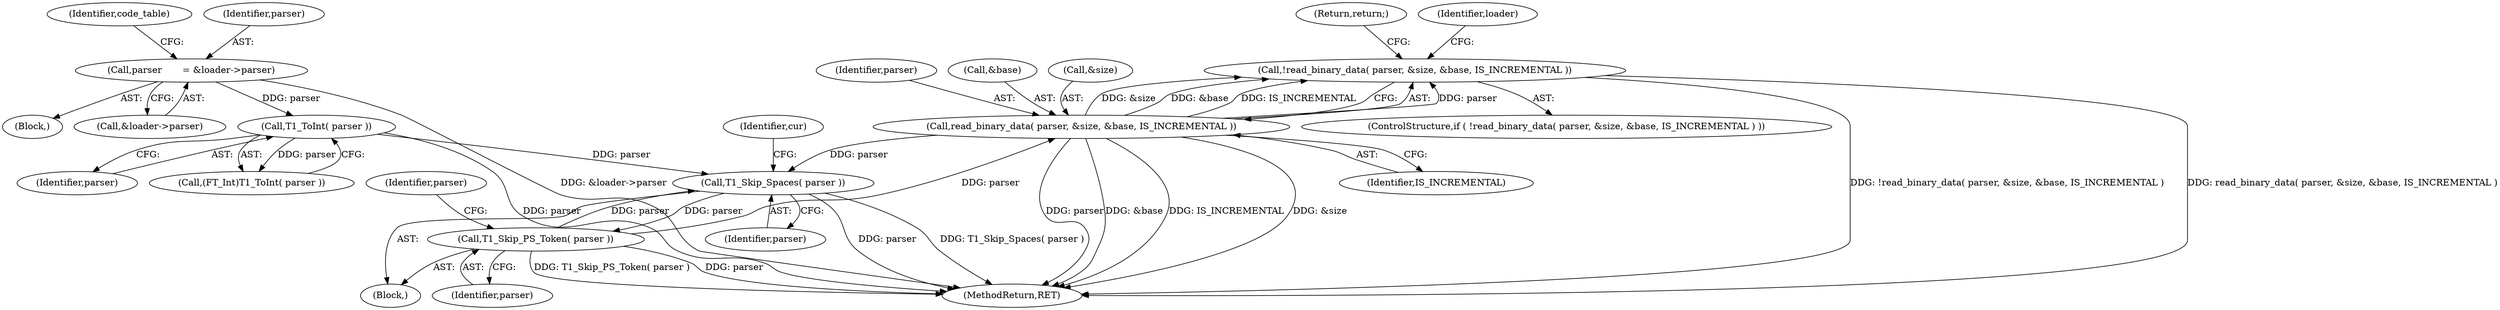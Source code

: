 digraph "0_savannah_dd89710f0f643eb0f99a3830e0712d26c7642acd@API" {
"1000396" [label="(Call,!read_binary_data( parser, &size, &base, IS_INCREMENTAL ))"];
"1000397" [label="(Call,read_binary_data( parser, &size, &base, IS_INCREMENTAL ))"];
"1000356" [label="(Call,T1_Skip_PS_Token( parser ))"];
"1000289" [label="(Call,T1_Skip_Spaces( parser ))"];
"1000218" [label="(Call,T1_ToInt( parser ))"];
"1000151" [label="(Call,parser       = &loader->parser)"];
"1000218" [label="(Call,T1_ToInt( parser ))"];
"1000397" [label="(Call,read_binary_data( parser, &size, &base, IS_INCREMENTAL ))"];
"1000159" [label="(Identifier,code_table)"];
"1000403" [label="(Identifier,IS_INCREMENTAL)"];
"1000399" [label="(Call,&size)"];
"1000216" [label="(Call,(FT_Int)T1_ToInt( parser ))"];
"1000404" [label="(Return,return;)"];
"1000290" [label="(Identifier,parser)"];
"1000151" [label="(Call,parser       = &loader->parser)"];
"1000152" [label="(Identifier,parser)"];
"1000153" [label="(Call,&loader->parser)"];
"1000289" [label="(Call,T1_Skip_Spaces( parser ))"];
"1000149" [label="(Block,)"];
"1000286" [label="(Block,)"];
"1000357" [label="(Identifier,parser)"];
"1000823" [label="(MethodReturn,RET)"];
"1000407" [label="(Identifier,loader)"];
"1000356" [label="(Call,T1_Skip_PS_Token( parser ))"];
"1000398" [label="(Identifier,parser)"];
"1000219" [label="(Identifier,parser)"];
"1000395" [label="(ControlStructure,if ( !read_binary_data( parser, &size, &base, IS_INCREMENTAL ) ))"];
"1000292" [label="(Identifier,cur)"];
"1000401" [label="(Call,&base)"];
"1000361" [label="(Identifier,parser)"];
"1000396" [label="(Call,!read_binary_data( parser, &size, &base, IS_INCREMENTAL ))"];
"1000396" -> "1000395"  [label="AST: "];
"1000396" -> "1000397"  [label="CFG: "];
"1000397" -> "1000396"  [label="AST: "];
"1000404" -> "1000396"  [label="CFG: "];
"1000407" -> "1000396"  [label="CFG: "];
"1000396" -> "1000823"  [label="DDG: !read_binary_data( parser, &size, &base, IS_INCREMENTAL )"];
"1000396" -> "1000823"  [label="DDG: read_binary_data( parser, &size, &base, IS_INCREMENTAL )"];
"1000397" -> "1000396"  [label="DDG: parser"];
"1000397" -> "1000396"  [label="DDG: &size"];
"1000397" -> "1000396"  [label="DDG: &base"];
"1000397" -> "1000396"  [label="DDG: IS_INCREMENTAL"];
"1000397" -> "1000403"  [label="CFG: "];
"1000398" -> "1000397"  [label="AST: "];
"1000399" -> "1000397"  [label="AST: "];
"1000401" -> "1000397"  [label="AST: "];
"1000403" -> "1000397"  [label="AST: "];
"1000397" -> "1000823"  [label="DDG: parser"];
"1000397" -> "1000823"  [label="DDG: &base"];
"1000397" -> "1000823"  [label="DDG: IS_INCREMENTAL"];
"1000397" -> "1000823"  [label="DDG: &size"];
"1000397" -> "1000289"  [label="DDG: parser"];
"1000356" -> "1000397"  [label="DDG: parser"];
"1000356" -> "1000286"  [label="AST: "];
"1000356" -> "1000357"  [label="CFG: "];
"1000357" -> "1000356"  [label="AST: "];
"1000361" -> "1000356"  [label="CFG: "];
"1000356" -> "1000823"  [label="DDG: T1_Skip_PS_Token( parser )"];
"1000356" -> "1000823"  [label="DDG: parser"];
"1000356" -> "1000289"  [label="DDG: parser"];
"1000289" -> "1000356"  [label="DDG: parser"];
"1000289" -> "1000286"  [label="AST: "];
"1000289" -> "1000290"  [label="CFG: "];
"1000290" -> "1000289"  [label="AST: "];
"1000292" -> "1000289"  [label="CFG: "];
"1000289" -> "1000823"  [label="DDG: parser"];
"1000289" -> "1000823"  [label="DDG: T1_Skip_Spaces( parser )"];
"1000218" -> "1000289"  [label="DDG: parser"];
"1000218" -> "1000216"  [label="AST: "];
"1000218" -> "1000219"  [label="CFG: "];
"1000219" -> "1000218"  [label="AST: "];
"1000216" -> "1000218"  [label="CFG: "];
"1000218" -> "1000823"  [label="DDG: parser"];
"1000218" -> "1000216"  [label="DDG: parser"];
"1000151" -> "1000218"  [label="DDG: parser"];
"1000151" -> "1000149"  [label="AST: "];
"1000151" -> "1000153"  [label="CFG: "];
"1000152" -> "1000151"  [label="AST: "];
"1000153" -> "1000151"  [label="AST: "];
"1000159" -> "1000151"  [label="CFG: "];
"1000151" -> "1000823"  [label="DDG: &loader->parser"];
}
